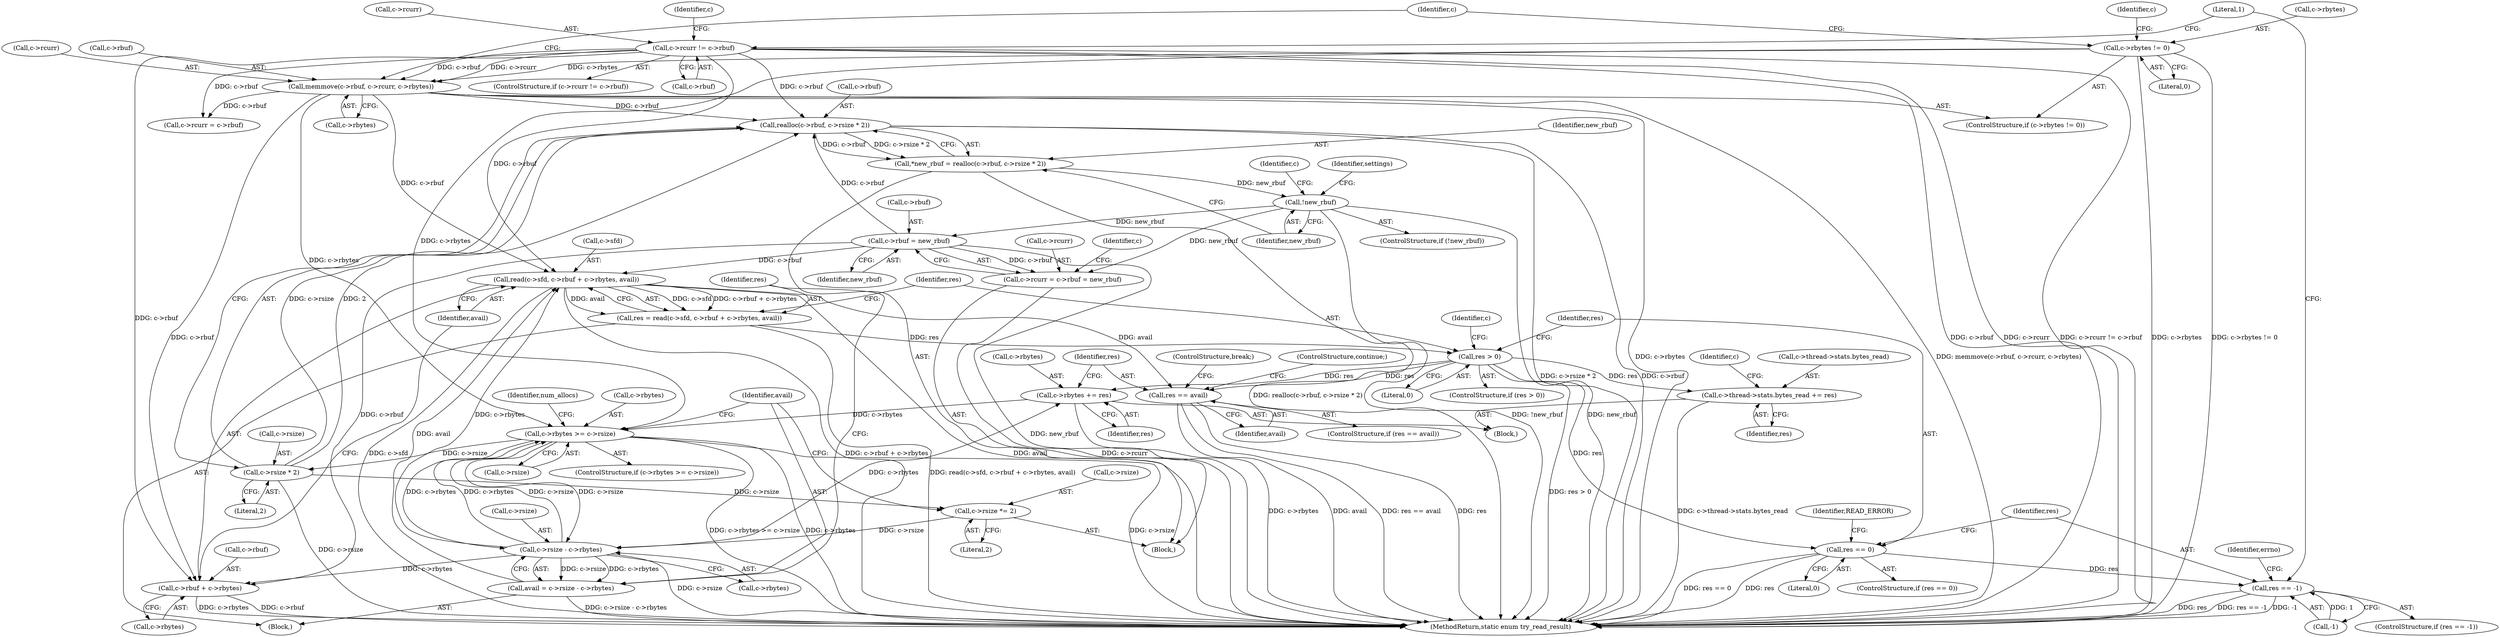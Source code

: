 digraph "0_memcached_75cc83685e103bc8ba380a57468c8f04413033f9_0@API" {
"1000174" [label="(Call,realloc(c->rbuf, c->rsize * 2))"];
"1000119" [label="(Call,c->rcurr != c->rbuf)"];
"1000215" [label="(Call,c->rbuf = new_rbuf)"];
"1000184" [label="(Call,!new_rbuf)"];
"1000172" [label="(Call,*new_rbuf = realloc(c->rbuf, c->rsize * 2))"];
"1000174" [label="(Call,realloc(c->rbuf, c->rsize * 2))"];
"1000133" [label="(Call,memmove(c->rbuf, c->rcurr, c->rbytes))"];
"1000128" [label="(Call,c->rbytes != 0)"];
"1000178" [label="(Call,c->rsize * 2)"];
"1000154" [label="(Call,c->rbytes >= c->rsize)"];
"1000284" [label="(Call,c->rbytes += res)"];
"1000250" [label="(Call,res > 0)"];
"1000235" [label="(Call,res = read(c->sfd, c->rbuf + c->rbytes, avail))"];
"1000237" [label="(Call,read(c->sfd, c->rbuf + c->rbytes, avail))"];
"1000228" [label="(Call,c->rsize - c->rbytes)"];
"1000220" [label="(Call,c->rsize *= 2)"];
"1000226" [label="(Call,avail = c->rsize - c->rbytes)"];
"1000211" [label="(Call,c->rcurr = c->rbuf = new_rbuf)"];
"1000263" [label="(Call,c->thread->stats.bytes_read += res)"];
"1000241" [label="(Call,c->rbuf + c->rbytes)"];
"1000290" [label="(Call,res == avail)"];
"1000299" [label="(Call,res == 0)"];
"1000306" [label="(Call,res == -1)"];
"1000174" [label="(Call,realloc(c->rbuf, c->rsize * 2))"];
"1000155" [label="(Call,c->rbytes)"];
"1000259" [label="(Identifier,c)"];
"1000216" [label="(Call,c->rbuf)"];
"1000235" [label="(Call,res = read(c->sfd, c->rbuf + c->rbytes, avail))"];
"1000133" [label="(Call,memmove(c->rbuf, c->rcurr, c->rbytes))"];
"1000213" [label="(Identifier,c)"];
"1000173" [label="(Identifier,new_rbuf)"];
"1000237" [label="(Call,read(c->sfd, c->rbuf + c->rbytes, avail))"];
"1000211" [label="(Call,c->rcurr = c->rbuf = new_rbuf)"];
"1000226" [label="(Call,avail = c->rsize - c->rbytes)"];
"1000305" [label="(ControlStructure,if (res == -1))"];
"1000232" [label="(Call,c->rbytes)"];
"1000118" [label="(ControlStructure,if (c->rcurr != c->rbuf))"];
"1000291" [label="(Identifier,res)"];
"1000130" [label="(Identifier,c)"];
"1000143" [label="(Call,c->rcurr = c->rbuf)"];
"1000227" [label="(Identifier,avail)"];
"1000158" [label="(Call,c->rsize)"];
"1000220" [label="(Call,c->rsize *= 2)"];
"1000236" [label="(Identifier,res)"];
"1000140" [label="(Call,c->rbytes)"];
"1000250" [label="(Call,res > 0)"];
"1000151" [label="(Literal,1)"];
"1000264" [label="(Call,c->thread->stats.bytes_read)"];
"1000301" [label="(Literal,0)"];
"1000179" [label="(Call,c->rsize)"];
"1000190" [label="(Identifier,settings)"];
"1000298" [label="(ControlStructure,if (res == 0))"];
"1000120" [label="(Call,c->rcurr)"];
"1000288" [label="(Identifier,res)"];
"1000297" [label="(ControlStructure,break;)"];
"1000263" [label="(Call,c->thread->stats.bytes_read += res)"];
"1000285" [label="(Call,c->rbytes)"];
"1000314" [label="(Identifier,errno)"];
"1000284" [label="(Call,c->rbytes += res)"];
"1000253" [label="(Block,)"];
"1000153" [label="(ControlStructure,if (c->rbytes >= c->rsize))"];
"1000304" [label="(Identifier,READ_ERROR)"];
"1000212" [label="(Call,c->rcurr)"];
"1000127" [label="(ControlStructure,if (c->rbytes != 0))"];
"1000184" [label="(Call,!new_rbuf)"];
"1000299" [label="(Call,res == 0)"];
"1000308" [label="(Call,-1)"];
"1000215" [label="(Call,c->rbuf = new_rbuf)"];
"1000152" [label="(Block,)"];
"1000242" [label="(Call,c->rbuf)"];
"1000251" [label="(Identifier,res)"];
"1000229" [label="(Call,c->rsize)"];
"1000307" [label="(Identifier,res)"];
"1000224" [label="(Literal,2)"];
"1000132" [label="(Literal,0)"];
"1000128" [label="(Call,c->rbytes != 0)"];
"1000182" [label="(Literal,2)"];
"1000161" [label="(Block,)"];
"1000249" [label="(ControlStructure,if (res > 0))"];
"1000219" [label="(Identifier,new_rbuf)"];
"1000325" [label="(MethodReturn,static enum try_read_result)"];
"1000271" [label="(Identifier,res)"];
"1000245" [label="(Call,c->rbytes)"];
"1000248" [label="(Identifier,avail)"];
"1000172" [label="(Call,*new_rbuf = realloc(c->rbuf, c->rsize * 2))"];
"1000134" [label="(Call,c->rbuf)"];
"1000221" [label="(Call,c->rsize)"];
"1000300" [label="(Identifier,res)"];
"1000185" [label="(Identifier,new_rbuf)"];
"1000294" [label="(ControlStructure,continue;)"];
"1000178" [label="(Call,c->rsize * 2)"];
"1000289" [label="(ControlStructure,if (res == avail))"];
"1000119" [label="(Call,c->rcurr != c->rbuf)"];
"1000175" [label="(Call,c->rbuf)"];
"1000228" [label="(Call,c->rsize - c->rbytes)"];
"1000290" [label="(Call,res == avail)"];
"1000129" [label="(Call,c->rbytes)"];
"1000137" [label="(Call,c->rcurr)"];
"1000238" [label="(Call,c->sfd)"];
"1000222" [label="(Identifier,c)"];
"1000252" [label="(Literal,0)"];
"1000241" [label="(Call,c->rbuf + c->rbytes)"];
"1000154" [label="(Call,c->rbytes >= c->rsize)"];
"1000277" [label="(Identifier,c)"];
"1000292" [label="(Identifier,avail)"];
"1000135" [label="(Identifier,c)"];
"1000306" [label="(Call,res == -1)"];
"1000164" [label="(Identifier,num_allocs)"];
"1000123" [label="(Call,c->rbuf)"];
"1000183" [label="(ControlStructure,if (!new_rbuf))"];
"1000145" [label="(Identifier,c)"];
"1000174" -> "1000172"  [label="AST: "];
"1000174" -> "1000178"  [label="CFG: "];
"1000175" -> "1000174"  [label="AST: "];
"1000178" -> "1000174"  [label="AST: "];
"1000172" -> "1000174"  [label="CFG: "];
"1000174" -> "1000325"  [label="DDG: c->rsize * 2"];
"1000174" -> "1000325"  [label="DDG: c->rbuf"];
"1000174" -> "1000172"  [label="DDG: c->rbuf"];
"1000174" -> "1000172"  [label="DDG: c->rsize * 2"];
"1000119" -> "1000174"  [label="DDG: c->rbuf"];
"1000215" -> "1000174"  [label="DDG: c->rbuf"];
"1000133" -> "1000174"  [label="DDG: c->rbuf"];
"1000178" -> "1000174"  [label="DDG: c->rsize"];
"1000178" -> "1000174"  [label="DDG: 2"];
"1000119" -> "1000118"  [label="AST: "];
"1000119" -> "1000123"  [label="CFG: "];
"1000120" -> "1000119"  [label="AST: "];
"1000123" -> "1000119"  [label="AST: "];
"1000130" -> "1000119"  [label="CFG: "];
"1000151" -> "1000119"  [label="CFG: "];
"1000119" -> "1000325"  [label="DDG: c->rbuf"];
"1000119" -> "1000325"  [label="DDG: c->rcurr"];
"1000119" -> "1000325"  [label="DDG: c->rcurr != c->rbuf"];
"1000119" -> "1000133"  [label="DDG: c->rbuf"];
"1000119" -> "1000133"  [label="DDG: c->rcurr"];
"1000119" -> "1000143"  [label="DDG: c->rbuf"];
"1000119" -> "1000237"  [label="DDG: c->rbuf"];
"1000119" -> "1000241"  [label="DDG: c->rbuf"];
"1000215" -> "1000211"  [label="AST: "];
"1000215" -> "1000219"  [label="CFG: "];
"1000216" -> "1000215"  [label="AST: "];
"1000219" -> "1000215"  [label="AST: "];
"1000211" -> "1000215"  [label="CFG: "];
"1000215" -> "1000325"  [label="DDG: new_rbuf"];
"1000215" -> "1000211"  [label="DDG: c->rbuf"];
"1000184" -> "1000215"  [label="DDG: new_rbuf"];
"1000215" -> "1000237"  [label="DDG: c->rbuf"];
"1000215" -> "1000241"  [label="DDG: c->rbuf"];
"1000184" -> "1000183"  [label="AST: "];
"1000184" -> "1000185"  [label="CFG: "];
"1000185" -> "1000184"  [label="AST: "];
"1000190" -> "1000184"  [label="CFG: "];
"1000213" -> "1000184"  [label="CFG: "];
"1000184" -> "1000325"  [label="DDG: new_rbuf"];
"1000184" -> "1000325"  [label="DDG: !new_rbuf"];
"1000172" -> "1000184"  [label="DDG: new_rbuf"];
"1000184" -> "1000211"  [label="DDG: new_rbuf"];
"1000172" -> "1000161"  [label="AST: "];
"1000173" -> "1000172"  [label="AST: "];
"1000185" -> "1000172"  [label="CFG: "];
"1000172" -> "1000325"  [label="DDG: realloc(c->rbuf, c->rsize * 2)"];
"1000133" -> "1000127"  [label="AST: "];
"1000133" -> "1000140"  [label="CFG: "];
"1000134" -> "1000133"  [label="AST: "];
"1000137" -> "1000133"  [label="AST: "];
"1000140" -> "1000133"  [label="AST: "];
"1000145" -> "1000133"  [label="CFG: "];
"1000133" -> "1000325"  [label="DDG: c->rbytes"];
"1000133" -> "1000325"  [label="DDG: memmove(c->rbuf, c->rcurr, c->rbytes)"];
"1000128" -> "1000133"  [label="DDG: c->rbytes"];
"1000133" -> "1000143"  [label="DDG: c->rbuf"];
"1000133" -> "1000154"  [label="DDG: c->rbytes"];
"1000133" -> "1000237"  [label="DDG: c->rbuf"];
"1000133" -> "1000241"  [label="DDG: c->rbuf"];
"1000128" -> "1000127"  [label="AST: "];
"1000128" -> "1000132"  [label="CFG: "];
"1000129" -> "1000128"  [label="AST: "];
"1000132" -> "1000128"  [label="AST: "];
"1000135" -> "1000128"  [label="CFG: "];
"1000145" -> "1000128"  [label="CFG: "];
"1000128" -> "1000325"  [label="DDG: c->rbytes"];
"1000128" -> "1000325"  [label="DDG: c->rbytes != 0"];
"1000128" -> "1000154"  [label="DDG: c->rbytes"];
"1000178" -> "1000182"  [label="CFG: "];
"1000179" -> "1000178"  [label="AST: "];
"1000182" -> "1000178"  [label="AST: "];
"1000178" -> "1000325"  [label="DDG: c->rsize"];
"1000154" -> "1000178"  [label="DDG: c->rsize"];
"1000178" -> "1000220"  [label="DDG: c->rsize"];
"1000154" -> "1000153"  [label="AST: "];
"1000154" -> "1000158"  [label="CFG: "];
"1000155" -> "1000154"  [label="AST: "];
"1000158" -> "1000154"  [label="AST: "];
"1000164" -> "1000154"  [label="CFG: "];
"1000227" -> "1000154"  [label="CFG: "];
"1000154" -> "1000325"  [label="DDG: c->rbytes"];
"1000154" -> "1000325"  [label="DDG: c->rsize"];
"1000154" -> "1000325"  [label="DDG: c->rbytes >= c->rsize"];
"1000284" -> "1000154"  [label="DDG: c->rbytes"];
"1000228" -> "1000154"  [label="DDG: c->rbytes"];
"1000228" -> "1000154"  [label="DDG: c->rsize"];
"1000154" -> "1000228"  [label="DDG: c->rsize"];
"1000154" -> "1000228"  [label="DDG: c->rbytes"];
"1000284" -> "1000253"  [label="AST: "];
"1000284" -> "1000288"  [label="CFG: "];
"1000285" -> "1000284"  [label="AST: "];
"1000288" -> "1000284"  [label="AST: "];
"1000291" -> "1000284"  [label="CFG: "];
"1000284" -> "1000325"  [label="DDG: c->rbytes"];
"1000250" -> "1000284"  [label="DDG: res"];
"1000228" -> "1000284"  [label="DDG: c->rbytes"];
"1000250" -> "1000249"  [label="AST: "];
"1000250" -> "1000252"  [label="CFG: "];
"1000251" -> "1000250"  [label="AST: "];
"1000252" -> "1000250"  [label="AST: "];
"1000259" -> "1000250"  [label="CFG: "];
"1000300" -> "1000250"  [label="CFG: "];
"1000250" -> "1000325"  [label="DDG: res > 0"];
"1000235" -> "1000250"  [label="DDG: res"];
"1000250" -> "1000263"  [label="DDG: res"];
"1000250" -> "1000290"  [label="DDG: res"];
"1000250" -> "1000299"  [label="DDG: res"];
"1000235" -> "1000152"  [label="AST: "];
"1000235" -> "1000237"  [label="CFG: "];
"1000236" -> "1000235"  [label="AST: "];
"1000237" -> "1000235"  [label="AST: "];
"1000251" -> "1000235"  [label="CFG: "];
"1000235" -> "1000325"  [label="DDG: read(c->sfd, c->rbuf + c->rbytes, avail)"];
"1000237" -> "1000235"  [label="DDG: c->sfd"];
"1000237" -> "1000235"  [label="DDG: c->rbuf + c->rbytes"];
"1000237" -> "1000235"  [label="DDG: avail"];
"1000237" -> "1000248"  [label="CFG: "];
"1000238" -> "1000237"  [label="AST: "];
"1000241" -> "1000237"  [label="AST: "];
"1000248" -> "1000237"  [label="AST: "];
"1000237" -> "1000325"  [label="DDG: avail"];
"1000237" -> "1000325"  [label="DDG: c->sfd"];
"1000237" -> "1000325"  [label="DDG: c->rbuf + c->rbytes"];
"1000228" -> "1000237"  [label="DDG: c->rbytes"];
"1000226" -> "1000237"  [label="DDG: avail"];
"1000237" -> "1000290"  [label="DDG: avail"];
"1000228" -> "1000226"  [label="AST: "];
"1000228" -> "1000232"  [label="CFG: "];
"1000229" -> "1000228"  [label="AST: "];
"1000232" -> "1000228"  [label="AST: "];
"1000226" -> "1000228"  [label="CFG: "];
"1000228" -> "1000325"  [label="DDG: c->rsize"];
"1000228" -> "1000226"  [label="DDG: c->rsize"];
"1000228" -> "1000226"  [label="DDG: c->rbytes"];
"1000220" -> "1000228"  [label="DDG: c->rsize"];
"1000228" -> "1000241"  [label="DDG: c->rbytes"];
"1000220" -> "1000161"  [label="AST: "];
"1000220" -> "1000224"  [label="CFG: "];
"1000221" -> "1000220"  [label="AST: "];
"1000224" -> "1000220"  [label="AST: "];
"1000227" -> "1000220"  [label="CFG: "];
"1000226" -> "1000152"  [label="AST: "];
"1000227" -> "1000226"  [label="AST: "];
"1000236" -> "1000226"  [label="CFG: "];
"1000226" -> "1000325"  [label="DDG: c->rsize - c->rbytes"];
"1000211" -> "1000161"  [label="AST: "];
"1000212" -> "1000211"  [label="AST: "];
"1000222" -> "1000211"  [label="CFG: "];
"1000211" -> "1000325"  [label="DDG: c->rcurr"];
"1000263" -> "1000253"  [label="AST: "];
"1000263" -> "1000271"  [label="CFG: "];
"1000264" -> "1000263"  [label="AST: "];
"1000271" -> "1000263"  [label="AST: "];
"1000277" -> "1000263"  [label="CFG: "];
"1000263" -> "1000325"  [label="DDG: c->thread->stats.bytes_read"];
"1000241" -> "1000245"  [label="CFG: "];
"1000242" -> "1000241"  [label="AST: "];
"1000245" -> "1000241"  [label="AST: "];
"1000248" -> "1000241"  [label="CFG: "];
"1000241" -> "1000325"  [label="DDG: c->rbuf"];
"1000241" -> "1000325"  [label="DDG: c->rbytes"];
"1000290" -> "1000289"  [label="AST: "];
"1000290" -> "1000292"  [label="CFG: "];
"1000291" -> "1000290"  [label="AST: "];
"1000292" -> "1000290"  [label="AST: "];
"1000294" -> "1000290"  [label="CFG: "];
"1000297" -> "1000290"  [label="CFG: "];
"1000290" -> "1000325"  [label="DDG: res"];
"1000290" -> "1000325"  [label="DDG: avail"];
"1000290" -> "1000325"  [label="DDG: res == avail"];
"1000299" -> "1000298"  [label="AST: "];
"1000299" -> "1000301"  [label="CFG: "];
"1000300" -> "1000299"  [label="AST: "];
"1000301" -> "1000299"  [label="AST: "];
"1000304" -> "1000299"  [label="CFG: "];
"1000307" -> "1000299"  [label="CFG: "];
"1000299" -> "1000325"  [label="DDG: res == 0"];
"1000299" -> "1000325"  [label="DDG: res"];
"1000299" -> "1000306"  [label="DDG: res"];
"1000306" -> "1000305"  [label="AST: "];
"1000306" -> "1000308"  [label="CFG: "];
"1000307" -> "1000306"  [label="AST: "];
"1000308" -> "1000306"  [label="AST: "];
"1000151" -> "1000306"  [label="CFG: "];
"1000314" -> "1000306"  [label="CFG: "];
"1000306" -> "1000325"  [label="DDG: res"];
"1000306" -> "1000325"  [label="DDG: res == -1"];
"1000306" -> "1000325"  [label="DDG: -1"];
"1000308" -> "1000306"  [label="DDG: 1"];
}
